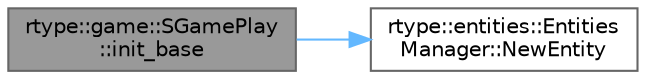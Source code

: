 digraph "rtype::game::SGamePlay::init_base"
{
 // LATEX_PDF_SIZE
  bgcolor="transparent";
  edge [fontname=Helvetica,fontsize=10,labelfontname=Helvetica,labelfontsize=10];
  node [fontname=Helvetica,fontsize=10,shape=box,height=0.2,width=0.4];
  rankdir="LR";
  Node1 [label="rtype::game::SGamePlay\l::init_base",height=0.2,width=0.4,color="gray40", fillcolor="grey60", style="filled", fontcolor="black",tooltip=" "];
  Node1 -> Node2 [color="steelblue1",style="solid"];
  Node2 [label="rtype::entities::Entities\lManager::NewEntity",height=0.2,width=0.4,color="grey40", fillcolor="white", style="filled",URL="$classrtype_1_1entities_1_1EntitiesManager.html#abe67303c48924aed78d21677fc985a30",tooltip="Create an entity with the fonction CreateEntities with an ID, this fonction is used for multiplayer g..."];
}

